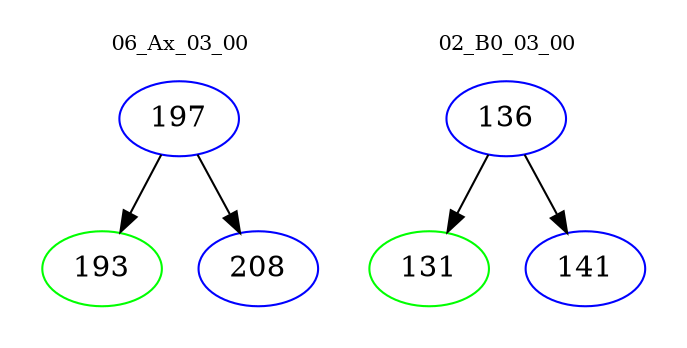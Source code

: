 digraph{
subgraph cluster_0 {
color = white
label = "06_Ax_03_00";
fontsize=10;
T0_197 [label="197", color="blue"]
T0_197 -> T0_193 [color="black"]
T0_193 [label="193", color="green"]
T0_197 -> T0_208 [color="black"]
T0_208 [label="208", color="blue"]
}
subgraph cluster_1 {
color = white
label = "02_B0_03_00";
fontsize=10;
T1_136 [label="136", color="blue"]
T1_136 -> T1_131 [color="black"]
T1_131 [label="131", color="green"]
T1_136 -> T1_141 [color="black"]
T1_141 [label="141", color="blue"]
}
}
